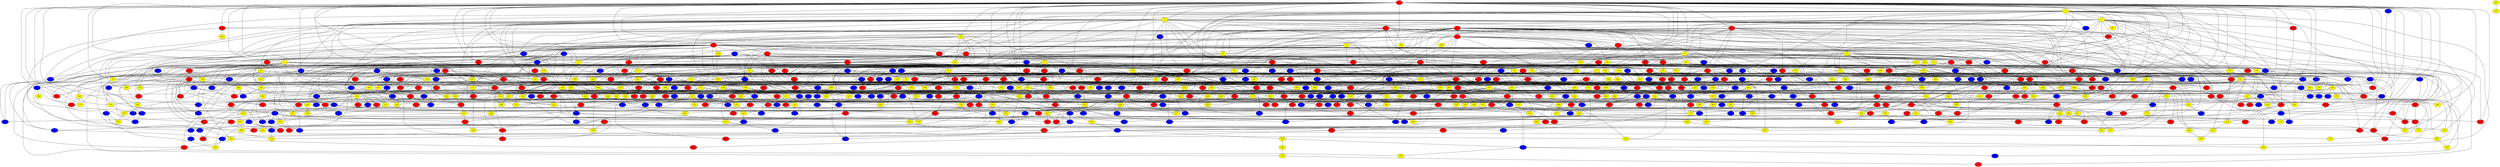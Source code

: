 graph {
0 [style = filled fillcolor = red];
1 [style = filled fillcolor = yellow];
2 [style = filled fillcolor = yellow];
3 [style = filled fillcolor = red];
4 [style = filled fillcolor = yellow];
5 [style = filled fillcolor = yellow];
6 [style = filled fillcolor = red];
7 [style = filled fillcolor = red];
8 [style = filled fillcolor = red];
9 [style = filled fillcolor = red];
10 [style = filled fillcolor = yellow];
11 [style = filled fillcolor = yellow];
12 [style = filled fillcolor = yellow];
13 [style = filled fillcolor = yellow];
14 [style = filled fillcolor = red];
15 [style = filled fillcolor = red];
16 [style = filled fillcolor = red];
17 [style = filled fillcolor = yellow];
18 [style = filled fillcolor = yellow];
19 [style = filled fillcolor = red];
20 [style = filled fillcolor = yellow];
21 [style = filled fillcolor = blue];
22 [style = filled fillcolor = blue];
23 [style = filled fillcolor = yellow];
24 [style = filled fillcolor = red];
25 [style = filled fillcolor = red];
26 [style = filled fillcolor = yellow];
27 [style = filled fillcolor = yellow];
28 [style = filled fillcolor = blue];
29 [style = filled fillcolor = yellow];
30 [style = filled fillcolor = yellow];
31 [style = filled fillcolor = blue];
32 [style = filled fillcolor = red];
33 [style = filled fillcolor = red];
34 [style = filled fillcolor = yellow];
35 [style = filled fillcolor = yellow];
36 [style = filled fillcolor = red];
37 [style = filled fillcolor = red];
38 [style = filled fillcolor = red];
39 [style = filled fillcolor = yellow];
40 [style = filled fillcolor = red];
41 [style = filled fillcolor = yellow];
42 [style = filled fillcolor = red];
43 [style = filled fillcolor = red];
44 [style = filled fillcolor = yellow];
45 [style = filled fillcolor = blue];
46 [style = filled fillcolor = yellow];
47 [style = filled fillcolor = blue];
48 [style = filled fillcolor = blue];
49 [style = filled fillcolor = blue];
50 [style = filled fillcolor = blue];
51 [style = filled fillcolor = yellow];
52 [style = filled fillcolor = blue];
53 [style = filled fillcolor = red];
54 [style = filled fillcolor = yellow];
55 [style = filled fillcolor = yellow];
56 [style = filled fillcolor = red];
57 [style = filled fillcolor = blue];
58 [style = filled fillcolor = red];
59 [style = filled fillcolor = blue];
60 [style = filled fillcolor = red];
61 [style = filled fillcolor = yellow];
62 [style = filled fillcolor = blue];
63 [style = filled fillcolor = yellow];
64 [style = filled fillcolor = red];
65 [style = filled fillcolor = red];
66 [style = filled fillcolor = red];
67 [style = filled fillcolor = red];
68 [style = filled fillcolor = yellow];
69 [style = filled fillcolor = red];
70 [style = filled fillcolor = yellow];
71 [style = filled fillcolor = yellow];
72 [style = filled fillcolor = red];
73 [style = filled fillcolor = yellow];
74 [style = filled fillcolor = yellow];
75 [style = filled fillcolor = red];
76 [style = filled fillcolor = red];
77 [style = filled fillcolor = blue];
78 [style = filled fillcolor = red];
79 [style = filled fillcolor = yellow];
80 [style = filled fillcolor = yellow];
81 [style = filled fillcolor = red];
82 [style = filled fillcolor = red];
83 [style = filled fillcolor = yellow];
84 [style = filled fillcolor = red];
85 [style = filled fillcolor = blue];
86 [style = filled fillcolor = yellow];
87 [style = filled fillcolor = red];
88 [style = filled fillcolor = red];
89 [style = filled fillcolor = blue];
90 [style = filled fillcolor = yellow];
91 [style = filled fillcolor = blue];
92 [style = filled fillcolor = red];
93 [style = filled fillcolor = blue];
94 [style = filled fillcolor = blue];
95 [style = filled fillcolor = yellow];
96 [style = filled fillcolor = yellow];
97 [style = filled fillcolor = yellow];
98 [style = filled fillcolor = yellow];
99 [style = filled fillcolor = yellow];
100 [style = filled fillcolor = red];
101 [style = filled fillcolor = blue];
102 [style = filled fillcolor = red];
103 [style = filled fillcolor = yellow];
104 [style = filled fillcolor = red];
105 [style = filled fillcolor = yellow];
106 [style = filled fillcolor = yellow];
107 [style = filled fillcolor = red];
108 [style = filled fillcolor = red];
109 [style = filled fillcolor = red];
110 [style = filled fillcolor = yellow];
111 [style = filled fillcolor = yellow];
112 [style = filled fillcolor = blue];
113 [style = filled fillcolor = red];
114 [style = filled fillcolor = red];
115 [style = filled fillcolor = yellow];
116 [style = filled fillcolor = red];
117 [style = filled fillcolor = yellow];
118 [style = filled fillcolor = red];
119 [style = filled fillcolor = yellow];
120 [style = filled fillcolor = yellow];
121 [style = filled fillcolor = red];
122 [style = filled fillcolor = yellow];
123 [style = filled fillcolor = red];
124 [style = filled fillcolor = red];
125 [style = filled fillcolor = yellow];
126 [style = filled fillcolor = red];
127 [style = filled fillcolor = red];
128 [style = filled fillcolor = blue];
129 [style = filled fillcolor = yellow];
130 [style = filled fillcolor = red];
131 [style = filled fillcolor = blue];
132 [style = filled fillcolor = red];
133 [style = filled fillcolor = yellow];
134 [style = filled fillcolor = blue];
135 [style = filled fillcolor = yellow];
136 [style = filled fillcolor = yellow];
137 [style = filled fillcolor = yellow];
138 [style = filled fillcolor = red];
139 [style = filled fillcolor = blue];
140 [style = filled fillcolor = blue];
141 [style = filled fillcolor = yellow];
142 [style = filled fillcolor = blue];
143 [style = filled fillcolor = yellow];
144 [style = filled fillcolor = blue];
145 [style = filled fillcolor = blue];
146 [style = filled fillcolor = blue];
147 [style = filled fillcolor = red];
148 [style = filled fillcolor = red];
149 [style = filled fillcolor = red];
150 [style = filled fillcolor = red];
151 [style = filled fillcolor = blue];
152 [style = filled fillcolor = yellow];
153 [style = filled fillcolor = blue];
154 [style = filled fillcolor = red];
155 [style = filled fillcolor = yellow];
156 [style = filled fillcolor = yellow];
157 [style = filled fillcolor = red];
158 [style = filled fillcolor = yellow];
159 [style = filled fillcolor = red];
160 [style = filled fillcolor = yellow];
161 [style = filled fillcolor = yellow];
162 [style = filled fillcolor = blue];
163 [style = filled fillcolor = blue];
164 [style = filled fillcolor = blue];
165 [style = filled fillcolor = yellow];
166 [style = filled fillcolor = blue];
167 [style = filled fillcolor = blue];
168 [style = filled fillcolor = red];
169 [style = filled fillcolor = yellow];
170 [style = filled fillcolor = yellow];
171 [style = filled fillcolor = yellow];
172 [style = filled fillcolor = red];
173 [style = filled fillcolor = red];
174 [style = filled fillcolor = yellow];
175 [style = filled fillcolor = yellow];
176 [style = filled fillcolor = red];
177 [style = filled fillcolor = yellow];
178 [style = filled fillcolor = red];
179 [style = filled fillcolor = yellow];
180 [style = filled fillcolor = blue];
181 [style = filled fillcolor = yellow];
182 [style = filled fillcolor = blue];
183 [style = filled fillcolor = blue];
184 [style = filled fillcolor = blue];
185 [style = filled fillcolor = blue];
186 [style = filled fillcolor = red];
187 [style = filled fillcolor = yellow];
188 [style = filled fillcolor = yellow];
189 [style = filled fillcolor = red];
190 [style = filled fillcolor = yellow];
191 [style = filled fillcolor = blue];
192 [style = filled fillcolor = red];
193 [style = filled fillcolor = red];
194 [style = filled fillcolor = yellow];
195 [style = filled fillcolor = red];
196 [style = filled fillcolor = blue];
197 [style = filled fillcolor = yellow];
198 [style = filled fillcolor = blue];
199 [style = filled fillcolor = red];
200 [style = filled fillcolor = blue];
201 [style = filled fillcolor = red];
202 [style = filled fillcolor = blue];
203 [style = filled fillcolor = red];
204 [style = filled fillcolor = blue];
205 [style = filled fillcolor = red];
206 [style = filled fillcolor = blue];
207 [style = filled fillcolor = yellow];
208 [style = filled fillcolor = red];
209 [style = filled fillcolor = blue];
210 [style = filled fillcolor = blue];
211 [style = filled fillcolor = yellow];
212 [style = filled fillcolor = yellow];
213 [style = filled fillcolor = blue];
214 [style = filled fillcolor = yellow];
215 [style = filled fillcolor = blue];
216 [style = filled fillcolor = yellow];
217 [style = filled fillcolor = yellow];
218 [style = filled fillcolor = yellow];
219 [style = filled fillcolor = blue];
220 [style = filled fillcolor = yellow];
221 [style = filled fillcolor = blue];
222 [style = filled fillcolor = red];
223 [style = filled fillcolor = red];
224 [style = filled fillcolor = red];
225 [style = filled fillcolor = red];
226 [style = filled fillcolor = yellow];
227 [style = filled fillcolor = yellow];
228 [style = filled fillcolor = yellow];
229 [style = filled fillcolor = blue];
230 [style = filled fillcolor = red];
231 [style = filled fillcolor = yellow];
232 [style = filled fillcolor = yellow];
233 [style = filled fillcolor = blue];
234 [style = filled fillcolor = yellow];
235 [style = filled fillcolor = blue];
236 [style = filled fillcolor = yellow];
237 [style = filled fillcolor = blue];
238 [style = filled fillcolor = red];
239 [style = filled fillcolor = blue];
240 [style = filled fillcolor = blue];
241 [style = filled fillcolor = yellow];
242 [style = filled fillcolor = yellow];
243 [style = filled fillcolor = red];
244 [style = filled fillcolor = yellow];
245 [style = filled fillcolor = yellow];
246 [style = filled fillcolor = yellow];
247 [style = filled fillcolor = red];
248 [style = filled fillcolor = yellow];
249 [style = filled fillcolor = yellow];
250 [style = filled fillcolor = blue];
251 [style = filled fillcolor = red];
252 [style = filled fillcolor = yellow];
253 [style = filled fillcolor = blue];
254 [style = filled fillcolor = blue];
255 [style = filled fillcolor = blue];
256 [style = filled fillcolor = blue];
257 [style = filled fillcolor = yellow];
258 [style = filled fillcolor = yellow];
259 [style = filled fillcolor = red];
260 [style = filled fillcolor = blue];
261 [style = filled fillcolor = red];
262 [style = filled fillcolor = red];
263 [style = filled fillcolor = blue];
264 [style = filled fillcolor = yellow];
265 [style = filled fillcolor = yellow];
266 [style = filled fillcolor = blue];
267 [style = filled fillcolor = yellow];
268 [style = filled fillcolor = red];
269 [style = filled fillcolor = yellow];
270 [style = filled fillcolor = yellow];
271 [style = filled fillcolor = yellow];
272 [style = filled fillcolor = yellow];
273 [style = filled fillcolor = blue];
274 [style = filled fillcolor = red];
275 [style = filled fillcolor = red];
276 [style = filled fillcolor = red];
277 [style = filled fillcolor = yellow];
278 [style = filled fillcolor = blue];
279 [style = filled fillcolor = yellow];
280 [style = filled fillcolor = red];
281 [style = filled fillcolor = red];
282 [style = filled fillcolor = yellow];
283 [style = filled fillcolor = blue];
284 [style = filled fillcolor = red];
285 [style = filled fillcolor = red];
286 [style = filled fillcolor = yellow];
287 [style = filled fillcolor = blue];
288 [style = filled fillcolor = red];
289 [style = filled fillcolor = blue];
290 [style = filled fillcolor = yellow];
291 [style = filled fillcolor = yellow];
292 [style = filled fillcolor = blue];
293 [style = filled fillcolor = red];
294 [style = filled fillcolor = blue];
295 [style = filled fillcolor = yellow];
296 [style = filled fillcolor = yellow];
297 [style = filled fillcolor = blue];
298 [style = filled fillcolor = yellow];
299 [style = filled fillcolor = yellow];
300 [style = filled fillcolor = yellow];
301 [style = filled fillcolor = red];
302 [style = filled fillcolor = yellow];
303 [style = filled fillcolor = blue];
304 [style = filled fillcolor = red];
305 [style = filled fillcolor = blue];
306 [style = filled fillcolor = blue];
307 [style = filled fillcolor = blue];
308 [style = filled fillcolor = blue];
309 [style = filled fillcolor = red];
310 [style = filled fillcolor = yellow];
311 [style = filled fillcolor = red];
312 [style = filled fillcolor = blue];
313 [style = filled fillcolor = red];
314 [style = filled fillcolor = blue];
315 [style = filled fillcolor = yellow];
316 [style = filled fillcolor = red];
317 [style = filled fillcolor = red];
318 [style = filled fillcolor = blue];
319 [style = filled fillcolor = yellow];
320 [style = filled fillcolor = red];
321 [style = filled fillcolor = red];
322 [style = filled fillcolor = blue];
323 [style = filled fillcolor = red];
324 [style = filled fillcolor = blue];
325 [style = filled fillcolor = blue];
326 [style = filled fillcolor = red];
327 [style = filled fillcolor = yellow];
328 [style = filled fillcolor = blue];
329 [style = filled fillcolor = yellow];
330 [style = filled fillcolor = yellow];
331 [style = filled fillcolor = blue];
332 [style = filled fillcolor = yellow];
333 [style = filled fillcolor = red];
334 [style = filled fillcolor = yellow];
335 [style = filled fillcolor = yellow];
336 [style = filled fillcolor = blue];
337 [style = filled fillcolor = red];
338 [style = filled fillcolor = blue];
339 [style = filled fillcolor = blue];
340 [style = filled fillcolor = yellow];
341 [style = filled fillcolor = blue];
342 [style = filled fillcolor = blue];
343 [style = filled fillcolor = red];
344 [style = filled fillcolor = blue];
345 [style = filled fillcolor = blue];
346 [style = filled fillcolor = yellow];
347 [style = filled fillcolor = red];
348 [style = filled fillcolor = blue];
349 [style = filled fillcolor = yellow];
350 [style = filled fillcolor = yellow];
351 [style = filled fillcolor = red];
352 [style = filled fillcolor = blue];
353 [style = filled fillcolor = red];
354 [style = filled fillcolor = yellow];
355 [style = filled fillcolor = red];
356 [style = filled fillcolor = red];
357 [style = filled fillcolor = yellow];
358 [style = filled fillcolor = blue];
359 [style = filled fillcolor = yellow];
360 [style = filled fillcolor = red];
361 [style = filled fillcolor = blue];
362 [style = filled fillcolor = yellow];
363 [style = filled fillcolor = yellow];
364 [style = filled fillcolor = blue];
365 [style = filled fillcolor = red];
366 [style = filled fillcolor = yellow];
367 [style = filled fillcolor = blue];
368 [style = filled fillcolor = red];
369 [style = filled fillcolor = yellow];
370 [style = filled fillcolor = yellow];
371 [style = filled fillcolor = red];
372 [style = filled fillcolor = yellow];
373 [style = filled fillcolor = blue];
374 [style = filled fillcolor = blue];
375 [style = filled fillcolor = yellow];
376 [style = filled fillcolor = yellow];
377 [style = filled fillcolor = red];
378 [style = filled fillcolor = yellow];
379 [style = filled fillcolor = blue];
380 [style = filled fillcolor = blue];
381 [style = filled fillcolor = red];
382 [style = filled fillcolor = yellow];
383 [style = filled fillcolor = blue];
384 [style = filled fillcolor = red];
385 [style = filled fillcolor = yellow];
386 [style = filled fillcolor = red];
387 [style = filled fillcolor = red];
388 [style = filled fillcolor = yellow];
389 [style = filled fillcolor = yellow];
390 [style = filled fillcolor = red];
391 [style = filled fillcolor = red];
392 [style = filled fillcolor = red];
393 [style = filled fillcolor = red];
394 [style = filled fillcolor = yellow];
395 [style = filled fillcolor = yellow];
396 [style = filled fillcolor = blue];
397 [style = filled fillcolor = blue];
398 [style = filled fillcolor = yellow];
399 [style = filled fillcolor = yellow];
400 [style = filled fillcolor = yellow];
401 [style = filled fillcolor = blue];
402 [style = filled fillcolor = red];
403 [style = filled fillcolor = red];
404 [style = filled fillcolor = blue];
405 [style = filled fillcolor = yellow];
406 [style = filled fillcolor = red];
407 [style = filled fillcolor = red];
408 [style = filled fillcolor = red];
409 [style = filled fillcolor = blue];
410 [style = filled fillcolor = yellow];
411 [style = filled fillcolor = red];
412 [style = filled fillcolor = red];
413 [style = filled fillcolor = blue];
414 [style = filled fillcolor = red];
415 [style = filled fillcolor = red];
416 [style = filled fillcolor = blue];
417 [style = filled fillcolor = red];
418 [style = filled fillcolor = yellow];
419 [style = filled fillcolor = blue];
420 [style = filled fillcolor = blue];
421 [style = filled fillcolor = red];
422 [style = filled fillcolor = yellow];
423 [style = filled fillcolor = blue];
424 [style = filled fillcolor = red];
425 [style = filled fillcolor = yellow];
426 [style = filled fillcolor = blue];
427 [style = filled fillcolor = red];
428 [style = filled fillcolor = blue];
429 [style = filled fillcolor = blue];
430 [style = filled fillcolor = blue];
431 [style = filled fillcolor = yellow];
432 [style = filled fillcolor = red];
433 [style = filled fillcolor = red];
434 [style = filled fillcolor = blue];
435 [style = filled fillcolor = red];
436 [style = filled fillcolor = red];
437 [style = filled fillcolor = blue];
438 [style = filled fillcolor = yellow];
439 [style = filled fillcolor = red];
440 [style = filled fillcolor = blue];
441 [style = filled fillcolor = red];
442 [style = filled fillcolor = yellow];
443 [style = filled fillcolor = blue];
444 [style = filled fillcolor = blue];
445 [style = filled fillcolor = blue];
446 [style = filled fillcolor = red];
447 [style = filled fillcolor = blue];
448 [style = filled fillcolor = red];
449 [style = filled fillcolor = yellow];
450 [style = filled fillcolor = blue];
451 [style = filled fillcolor = red];
452 [style = filled fillcolor = yellow];
453 [style = filled fillcolor = red];
454 [style = filled fillcolor = red];
455 [style = filled fillcolor = yellow];
456 [style = filled fillcolor = yellow];
457 [style = filled fillcolor = yellow];
458 [style = filled fillcolor = blue];
459 [style = filled fillcolor = red];
460 [style = filled fillcolor = yellow];
461 [style = filled fillcolor = red];
462 [style = filled fillcolor = blue];
463 [style = filled fillcolor = yellow];
464 [style = filled fillcolor = red];
465 [style = filled fillcolor = red];
466 [style = filled fillcolor = blue];
467 [style = filled fillcolor = red];
468 [style = filled fillcolor = yellow];
469 [style = filled fillcolor = yellow];
470 [style = filled fillcolor = red];
471 [style = filled fillcolor = yellow];
472 [style = filled fillcolor = red];
473 [style = filled fillcolor = red];
474 [style = filled fillcolor = yellow];
475 [style = filled fillcolor = red];
476 [style = filled fillcolor = blue];
477 [style = filled fillcolor = blue];
478 [style = filled fillcolor = yellow];
479 [style = filled fillcolor = blue];
480 [style = filled fillcolor = yellow];
481 [style = filled fillcolor = red];
482 [style = filled fillcolor = yellow];
483 [style = filled fillcolor = yellow];
484 [style = filled fillcolor = yellow];
485 [style = filled fillcolor = red];
486 [style = filled fillcolor = yellow];
487 [style = filled fillcolor = yellow];
488 [style = filled fillcolor = red];
489 [style = filled fillcolor = blue];
490 [style = filled fillcolor = yellow];
491 [style = filled fillcolor = yellow];
492 [style = filled fillcolor = blue];
493 [style = filled fillcolor = yellow];
494 [style = filled fillcolor = red];
495 [style = filled fillcolor = yellow];
496 [style = filled fillcolor = red];
497 [style = filled fillcolor = blue];
498 [style = filled fillcolor = blue];
499 [style = filled fillcolor = yellow];
500 [style = filled fillcolor = yellow];
501 [style = filled fillcolor = yellow];
502 [style = filled fillcolor = red];
503 [style = filled fillcolor = blue];
504 [style = filled fillcolor = yellow];
505 [style = filled fillcolor = blue];
506 [style = filled fillcolor = blue];
507 [style = filled fillcolor = blue];
508 [style = filled fillcolor = blue];
509 [style = filled fillcolor = blue];
510 [style = filled fillcolor = blue];
511 [style = filled fillcolor = red];
512 [style = filled fillcolor = red];
513 [style = filled fillcolor = blue];
514 [style = filled fillcolor = red];
515 [style = filled fillcolor = red];
516 [style = filled fillcolor = red];
517 [style = filled fillcolor = red];
518 [style = filled fillcolor = blue];
519 [style = filled fillcolor = red];
520 [style = filled fillcolor = red];
521 [style = filled fillcolor = blue];
522 [style = filled fillcolor = yellow];
523 [style = filled fillcolor = yellow];
524 [style = filled fillcolor = red];
525 [style = filled fillcolor = red];
526 [style = filled fillcolor = blue];
527 [style = filled fillcolor = yellow];
528 [style = filled fillcolor = red];
529 [style = filled fillcolor = yellow];
530 [style = filled fillcolor = red];
531 [style = filled fillcolor = yellow];
532 [style = filled fillcolor = yellow];
533 [style = filled fillcolor = yellow];
534 [style = filled fillcolor = blue];
535 [style = filled fillcolor = yellow];
536 [style = filled fillcolor = blue];
537 [style = filled fillcolor = yellow];
538 [style = filled fillcolor = blue];
539 [style = filled fillcolor = red];
540 [style = filled fillcolor = yellow];
541 [style = filled fillcolor = blue];
542 [style = filled fillcolor = yellow];
543 [style = filled fillcolor = yellow];
544 [style = filled fillcolor = blue];
545 [style = filled fillcolor = yellow];
546 [style = filled fillcolor = blue];
547 [style = filled fillcolor = blue];
548 [style = filled fillcolor = blue];
549 [style = filled fillcolor = yellow];
550 [style = filled fillcolor = blue];
551 [style = filled fillcolor = red];
552 [style = filled fillcolor = red];
553 [style = filled fillcolor = red];
554 [style = filled fillcolor = red];
555 [style = filled fillcolor = red];
556 [style = filled fillcolor = yellow];
557 [style = filled fillcolor = yellow];
558 [style = filled fillcolor = blue];
559 [style = filled fillcolor = blue];
560 [style = filled fillcolor = red];
561 [style = filled fillcolor = red];
562 [style = filled fillcolor = yellow];
563 [style = filled fillcolor = blue];
564 [style = filled fillcolor = yellow];
565 [style = filled fillcolor = yellow];
566 [style = filled fillcolor = blue];
567 [style = filled fillcolor = yellow];
568 [style = filled fillcolor = red];
569 [style = filled fillcolor = red];
570 [style = filled fillcolor = yellow];
571 [style = filled fillcolor = yellow];
572 [style = filled fillcolor = red];
573 [style = filled fillcolor = red];
574 [style = filled fillcolor = yellow];
575 [style = filled fillcolor = yellow];
576 [style = filled fillcolor = blue];
577 [style = filled fillcolor = red];
578 [style = filled fillcolor = red];
579 [style = filled fillcolor = yellow];
580 [style = filled fillcolor = yellow];
581 [style = filled fillcolor = blue];
582 [style = filled fillcolor = yellow];
583 [style = filled fillcolor = blue];
584 [style = filled fillcolor = blue];
585 [style = filled fillcolor = blue];
586 [style = filled fillcolor = blue];
587 [style = filled fillcolor = blue];
588 [style = filled fillcolor = blue];
589 [style = filled fillcolor = yellow];
590 [style = filled fillcolor = red];
591 [style = filled fillcolor = yellow];
592 [style = filled fillcolor = red];
593 [style = filled fillcolor = blue];
594 [style = filled fillcolor = red];
595 [style = filled fillcolor = red];
596 [style = filled fillcolor = red];
597 [style = filled fillcolor = red];
598 [style = filled fillcolor = red];
599 [style = filled fillcolor = blue];
600 [style = filled fillcolor = red];
601 [style = filled fillcolor = blue];
602 [style = filled fillcolor = blue];
603 [style = filled fillcolor = red];
604 [style = filled fillcolor = yellow];
605 [style = filled fillcolor = red];
606 [style = filled fillcolor = blue];
607 [style = filled fillcolor = yellow];
608 [style = filled fillcolor = yellow];
609 [style = filled fillcolor = blue];
610 [style = filled fillcolor = red];
611 [style = filled fillcolor = yellow];
612 [style = filled fillcolor = red];
613 [style = filled fillcolor = blue];
614 [style = filled fillcolor = blue];
615 [style = filled fillcolor = blue];
616 [style = filled fillcolor = blue];
617 [style = filled fillcolor = blue];
618 [style = filled fillcolor = blue];
619 [style = filled fillcolor = yellow];
620 [style = filled fillcolor = yellow];
621 [style = filled fillcolor = red];
622 [style = filled fillcolor = blue];
623 [style = filled fillcolor = yellow];
624 [style = filled fillcolor = yellow];
625 [style = filled fillcolor = blue];
626 [style = filled fillcolor = blue];
627 [style = filled fillcolor = blue];
628 [style = filled fillcolor = yellow];
629 [style = filled fillcolor = red];
630 [style = filled fillcolor = yellow];
631 [style = filled fillcolor = red];
632 [style = filled fillcolor = yellow];
633 [style = filled fillcolor = blue];
634 [style = filled fillcolor = blue];
635 [style = filled fillcolor = red];
636 [style = filled fillcolor = blue];
637 [style = filled fillcolor = yellow];
638 [style = filled fillcolor = blue];
639 [style = filled fillcolor = red];
640 [style = filled fillcolor = blue];
641 [style = filled fillcolor = yellow];
642 [style = filled fillcolor = red];
643 [style = filled fillcolor = red];
644 [style = filled fillcolor = yellow];
645 [style = filled fillcolor = red];
646 [style = filled fillcolor = blue];
647 [style = filled fillcolor = red];
648 [style = filled fillcolor = red];
649 [style = filled fillcolor = blue];
650 [style = filled fillcolor = yellow];
651 [style = filled fillcolor = red];
652 [style = filled fillcolor = yellow];
653 [style = filled fillcolor = yellow];
654 [style = filled fillcolor = yellow];
655 [style = filled fillcolor = blue];
656 [style = filled fillcolor = red];
657 [style = filled fillcolor = red];
658 [style = filled fillcolor = red];
659 [style = filled fillcolor = yellow];
660 [style = filled fillcolor = yellow];
661 [style = filled fillcolor = yellow];
662 [style = filled fillcolor = blue];
663 [style = filled fillcolor = yellow];
664 [style = filled fillcolor = red];
665 [style = filled fillcolor = yellow];
666 [style = filled fillcolor = blue];
667 [style = filled fillcolor = yellow];
668 [style = filled fillcolor = yellow];
669 [style = filled fillcolor = red];
670 [style = filled fillcolor = yellow];
671 [style = filled fillcolor = yellow];
672 [style = filled fillcolor = yellow];
673 [style = filled fillcolor = blue];
674 [style = filled fillcolor = red];
675 [style = filled fillcolor = red];
676 [style = filled fillcolor = blue];
677 [style = filled fillcolor = red];
678 [style = filled fillcolor = yellow];
679 [style = filled fillcolor = blue];
680 [style = filled fillcolor = blue];
681 [style = filled fillcolor = yellow];
682 [style = filled fillcolor = blue];
683 [style = filled fillcolor = red];
684 [style = filled fillcolor = blue];
685 [style = filled fillcolor = red];
686 [style = filled fillcolor = blue];
687 [style = filled fillcolor = red];
688 [style = filled fillcolor = red];
689 [style = filled fillcolor = blue];
690 [style = filled fillcolor = blue];
691 [style = filled fillcolor = blue];
692 [style = filled fillcolor = yellow];
693 [style = filled fillcolor = yellow];
694 [style = filled fillcolor = yellow];
695 [style = filled fillcolor = red];
696 [style = filled fillcolor = red];
697 [style = filled fillcolor = yellow];
698 [style = filled fillcolor = yellow];
699 [style = filled fillcolor = blue];
700 [style = filled fillcolor = yellow];
701 [style = filled fillcolor = red];
702 [style = filled fillcolor = red];
703 [style = filled fillcolor = yellow];
704 [style = filled fillcolor = yellow];
705 [style = filled fillcolor = blue];
706 [style = filled fillcolor = red];
707 [style = filled fillcolor = yellow];
708 [style = filled fillcolor = yellow];
709 [style = filled fillcolor = red];
710 [style = filled fillcolor = red];
711 [style = filled fillcolor = blue];
0 -- 8;
0 -- 10;
0 -- 13;
0 -- 14;
0 -- 19;
0 -- 27;
0 -- 34;
0 -- 49;
0 -- 56;
0 -- 57;
0 -- 59;
0 -- 63;
0 -- 65;
0 -- 69;
0 -- 87;
0 -- 90;
0 -- 102;
0 -- 104;
0 -- 106;
0 -- 114;
0 -- 119;
0 -- 122;
0 -- 131;
0 -- 135;
0 -- 137;
0 -- 139;
0 -- 148;
0 -- 158;
0 -- 195;
0 -- 197;
0 -- 204;
0 -- 206;
0 -- 209;
0 -- 5;
0 -- 4;
0 -- 3;
0 -- 1;
0 -- 210;
0 -- 227;
0 -- 228;
0 -- 262;
0 -- 279;
0 -- 291;
0 -- 309;
0 -- 334;
0 -- 343;
0 -- 370;
0 -- 434;
0 -- 439;
0 -- 480;
0 -- 482;
0 -- 548;
0 -- 610;
0 -- 612;
0 -- 622;
0 -- 690;
0 -- 705;
1 -- 2;
1 -- 4;
1 -- 6;
1 -- 19;
1 -- 33;
1 -- 81;
1 -- 83;
1 -- 94;
1 -- 95;
1 -- 112;
1 -- 116;
1 -- 146;
1 -- 197;
1 -- 198;
1 -- 203;
1 -- 224;
1 -- 234;
1 -- 255;
1 -- 277;
1 -- 419;
1 -- 445;
1 -- 483;
1 -- 522;
1 -- 546;
1 -- 592;
1 -- 701;
1 -- 702;
2 -- 8;
2 -- 13;
2 -- 17;
2 -- 23;
2 -- 26;
2 -- 32;
2 -- 37;
2 -- 104;
2 -- 107;
2 -- 148;
2 -- 152;
2 -- 203;
2 -- 257;
2 -- 316;
2 -- 337;
2 -- 406;
2 -- 538;
2 -- 546;
2 -- 559;
2 -- 607;
2 -- 612;
2 -- 643;
2 -- 644;
2 -- 662;
3 -- 17;
3 -- 41;
3 -- 55;
3 -- 93;
3 -- 149;
3 -- 153;
3 -- 181;
3 -- 192;
3 -- 225;
3 -- 463;
3 -- 500;
3 -- 593;
3 -- 595;
3 -- 609;
3 -- 611;
4 -- 6;
4 -- 7;
4 -- 24;
4 -- 39;
4 -- 42;
4 -- 43;
4 -- 59;
4 -- 68;
4 -- 69;
4 -- 76;
4 -- 106;
4 -- 119;
4 -- 124;
4 -- 130;
4 -- 133;
4 -- 167;
4 -- 173;
4 -- 186;
4 -- 196;
4 -- 207;
4 -- 208;
4 -- 211;
4 -- 218;
4 -- 220;
4 -- 243;
4 -- 254;
4 -- 282;
4 -- 314;
4 -- 329;
4 -- 341;
4 -- 372;
4 -- 389;
4 -- 397;
4 -- 459;
4 -- 520;
4 -- 629;
5 -- 22;
5 -- 29;
5 -- 30;
5 -- 38;
5 -- 72;
5 -- 101;
5 -- 121;
5 -- 129;
5 -- 175;
5 -- 209;
5 -- 289;
5 -- 293;
5 -- 328;
5 -- 361;
5 -- 394;
5 -- 450;
5 -- 582;
6 -- 9;
6 -- 11;
6 -- 16;
6 -- 27;
6 -- 34;
6 -- 47;
6 -- 49;
6 -- 66;
6 -- 68;
6 -- 76;
6 -- 77;
6 -- 89;
6 -- 97;
6 -- 117;
6 -- 127;
6 -- 138;
6 -- 157;
6 -- 162;
6 -- 176;
6 -- 184;
6 -- 206;
6 -- 233;
6 -- 248;
6 -- 295;
6 -- 358;
6 -- 373;
6 -- 410;
6 -- 444;
6 -- 466;
6 -- 506;
6 -- 545;
6 -- 572;
6 -- 662;
7 -- 9;
7 -- 12;
7 -- 18;
7 -- 20;
7 -- 51;
7 -- 107;
7 -- 173;
7 -- 174;
7 -- 186;
7 -- 212;
7 -- 229;
7 -- 309;
7 -- 567;
7 -- 676;
8 -- 10;
8 -- 11;
8 -- 37;
8 -- 84;
8 -- 125;
8 -- 142;
8 -- 211;
8 -- 221;
8 -- 246;
8 -- 247;
8 -- 284;
8 -- 401;
8 -- 441;
8 -- 627;
8 -- 632;
9 -- 14;
9 -- 18;
9 -- 43;
9 -- 86;
9 -- 127;
9 -- 136;
9 -- 149;
9 -- 185;
9 -- 187;
9 -- 200;
9 -- 264;
9 -- 400;
9 -- 425;
9 -- 443;
9 -- 449;
9 -- 480;
10 -- 14;
10 -- 27;
10 -- 31;
10 -- 39;
10 -- 87;
10 -- 222;
10 -- 227;
10 -- 442;
10 -- 530;
10 -- 673;
11 -- 18;
11 -- 53;
11 -- 81;
11 -- 85;
11 -- 97;
11 -- 112;
11 -- 136;
11 -- 151;
11 -- 179;
11 -- 249;
11 -- 453;
11 -- 481;
11 -- 486;
11 -- 512;
11 -- 618;
11 -- 669;
12 -- 15;
12 -- 20;
12 -- 109;
12 -- 111;
12 -- 122;
12 -- 132;
12 -- 206;
12 -- 330;
12 -- 346;
12 -- 429;
13 -- 33;
13 -- 46;
13 -- 57;
13 -- 58;
13 -- 75;
13 -- 112;
13 -- 122;
13 -- 145;
13 -- 149;
13 -- 168;
13 -- 180;
13 -- 325;
13 -- 364;
13 -- 508;
13 -- 520;
13 -- 525;
13 -- 664;
13 -- 682;
14 -- 15;
14 -- 25;
14 -- 28;
14 -- 33;
14 -- 40;
14 -- 56;
14 -- 75;
14 -- 76;
14 -- 98;
14 -- 116;
14 -- 123;
14 -- 178;
14 -- 199;
14 -- 219;
14 -- 245;
14 -- 250;
14 -- 254;
14 -- 274;
14 -- 278;
14 -- 294;
14 -- 302;
14 -- 340;
14 -- 349;
14 -- 373;
14 -- 380;
14 -- 385;
14 -- 430;
14 -- 503;
14 -- 521;
14 -- 525;
14 -- 618;
14 -- 641;
15 -- 16;
15 -- 19;
15 -- 38;
15 -- 39;
15 -- 66;
15 -- 74;
15 -- 87;
15 -- 129;
15 -- 323;
15 -- 331;
15 -- 383;
15 -- 476;
15 -- 611;
16 -- 30;
16 -- 35;
16 -- 63;
16 -- 73;
16 -- 84;
16 -- 108;
16 -- 113;
16 -- 132;
16 -- 134;
16 -- 159;
16 -- 163;
16 -- 179;
16 -- 188;
16 -- 208;
16 -- 241;
16 -- 297;
16 -- 303;
16 -- 305;
16 -- 322;
16 -- 383;
16 -- 395;
16 -- 401;
16 -- 420;
16 -- 441;
16 -- 494;
16 -- 528;
16 -- 571;
16 -- 605;
16 -- 655;
17 -- 25;
17 -- 35;
17 -- 36;
17 -- 52;
17 -- 65;
17 -- 67;
17 -- 89;
17 -- 120;
17 -- 234;
17 -- 408;
17 -- 437;
17 -- 501;
17 -- 573;
18 -- 23;
18 -- 51;
18 -- 95;
18 -- 121;
18 -- 130;
18 -- 181;
18 -- 189;
18 -- 192;
18 -- 320;
18 -- 486;
19 -- 38;
19 -- 40;
19 -- 45;
19 -- 48;
19 -- 62;
19 -- 67;
19 -- 71;
19 -- 111;
19 -- 147;
19 -- 159;
19 -- 175;
19 -- 199;
19 -- 312;
19 -- 348;
19 -- 414;
19 -- 438;
19 -- 447;
19 -- 467;
19 -- 479;
19 -- 635;
20 -- 28;
20 -- 44;
20 -- 57;
20 -- 124;
20 -- 231;
21 -- 28;
21 -- 32;
21 -- 266;
21 -- 268;
21 -- 272;
21 -- 294;
22 -- 34;
22 -- 49;
22 -- 101;
22 -- 154;
22 -- 156;
22 -- 163;
22 -- 231;
22 -- 252;
22 -- 286;
22 -- 288;
22 -- 467;
22 -- 523;
23 -- 65;
23 -- 151;
23 -- 169;
23 -- 189;
23 -- 214;
23 -- 237;
23 -- 307;
23 -- 332;
23 -- 399;
23 -- 452;
23 -- 534;
23 -- 549;
24 -- 86;
24 -- 415;
25 -- 73;
25 -- 105;
26 -- 40;
26 -- 98;
26 -- 148;
26 -- 304;
26 -- 482;
26 -- 603;
26 -- 701;
26 -- 710;
27 -- 63;
27 -- 70;
27 -- 110;
27 -- 142;
27 -- 152;
27 -- 298;
27 -- 361;
27 -- 429;
27 -- 473;
27 -- 522;
27 -- 635;
27 -- 658;
27 -- 689;
28 -- 54;
28 -- 102;
28 -- 106;
28 -- 162;
28 -- 305;
28 -- 542;
28 -- 556;
28 -- 563;
28 -- 578;
29 -- 64;
29 -- 108;
29 -- 201;
29 -- 691;
30 -- 85;
30 -- 362;
30 -- 440;
30 -- 490;
30 -- 634;
30 -- 659;
31 -- 55;
31 -- 56;
31 -- 156;
31 -- 210;
31 -- 213;
31 -- 261;
31 -- 307;
31 -- 344;
31 -- 346;
31 -- 426;
31 -- 476;
32 -- 41;
32 -- 113;
32 -- 227;
32 -- 280;
32 -- 323;
32 -- 362;
32 -- 560;
32 -- 562;
33 -- 36;
33 -- 109;
33 -- 213;
33 -- 218;
33 -- 233;
33 -- 279;
33 -- 420;
34 -- 110;
34 -- 210;
34 -- 433;
34 -- 572;
35 -- 48;
35 -- 128;
35 -- 143;
35 -- 163;
35 -- 297;
35 -- 341;
35 -- 472;
35 -- 479;
35 -- 617;
35 -- 621;
36 -- 77;
36 -- 168;
36 -- 545;
36 -- 695;
36 -- 711;
37 -- 299;
37 -- 504;
37 -- 678;
37 -- 706;
38 -- 79;
38 -- 403;
38 -- 408;
39 -- 43;
39 -- 377;
40 -- 304;
41 -- 71;
41 -- 125;
41 -- 171;
41 -- 301;
41 -- 356;
42 -- 60;
42 -- 77;
42 -- 82;
42 -- 188;
42 -- 239;
42 -- 559;
42 -- 563;
42 -- 606;
42 -- 633;
42 -- 684;
43 -- 51;
43 -- 100;
43 -- 118;
43 -- 243;
43 -- 277;
43 -- 325;
43 -- 390;
43 -- 489;
43 -- 641;
44 -- 47;
44 -- 50;
44 -- 191;
44 -- 195;
44 -- 222;
44 -- 341;
44 -- 386;
44 -- 419;
44 -- 662;
45 -- 58;
46 -- 59;
46 -- 60;
46 -- 70;
46 -- 280;
46 -- 672;
47 -- 201;
47 -- 477;
47 -- 498;
48 -- 86;
48 -- 108;
48 -- 169;
48 -- 187;
48 -- 188;
48 -- 192;
48 -- 295;
48 -- 335;
48 -- 704;
49 -- 52;
49 -- 200;
49 -- 237;
49 -- 251;
49 -- 257;
49 -- 353;
49 -- 395;
50 -- 53;
50 -- 82;
50 -- 155;
50 -- 157;
50 -- 187;
50 -- 255;
51 -- 64;
51 -- 73;
51 -- 117;
51 -- 129;
51 -- 144;
51 -- 265;
51 -- 358;
51 -- 527;
52 -- 423;
53 -- 416;
53 -- 422;
53 -- 451;
54 -- 64;
54 -- 79;
54 -- 90;
54 -- 120;
54 -- 183;
54 -- 220;
54 -- 255;
54 -- 280;
54 -- 348;
55 -- 360;
55 -- 435;
55 -- 552;
56 -- 74;
56 -- 94;
56 -- 190;
56 -- 326;
56 -- 391;
56 -- 557;
56 -- 677;
57 -- 126;
57 -- 175;
57 -- 225;
57 -- 272;
57 -- 424;
58 -- 98;
58 -- 344;
58 -- 414;
58 -- 500;
58 -- 547;
58 -- 608;
58 -- 650;
58 -- 660;
59 -- 211;
59 -- 220;
59 -- 254;
59 -- 502;
60 -- 160;
60 -- 193;
61 -- 121;
61 -- 155;
61 -- 321;
61 -- 409;
61 -- 440;
61 -- 508;
61 -- 537;
61 -- 685;
62 -- 83;
62 -- 88;
62 -- 158;
62 -- 333;
62 -- 466;
62 -- 526;
62 -- 680;
63 -- 124;
63 -- 660;
63 -- 688;
64 -- 85;
64 -- 97;
64 -- 140;
64 -- 545;
65 -- 134;
65 -- 174;
65 -- 226;
65 -- 356;
65 -- 568;
66 -- 115;
66 -- 142;
66 -- 216;
66 -- 313;
67 -- 79;
67 -- 261;
67 -- 300;
67 -- 353;
67 -- 584;
67 -- 586;
68 -- 99;
68 -- 531;
69 -- 214;
69 -- 505;
69 -- 529;
70 -- 126;
70 -- 161;
70 -- 224;
70 -- 398;
70 -- 531;
70 -- 679;
71 -- 170;
71 -- 331;
71 -- 485;
71 -- 642;
71 -- 645;
72 -- 115;
72 -- 133;
72 -- 640;
72 -- 652;
72 -- 702;
73 -- 78;
73 -- 110;
73 -- 118;
73 -- 147;
73 -- 170;
73 -- 259;
73 -- 298;
73 -- 355;
73 -- 459;
73 -- 515;
73 -- 630;
73 -- 654;
73 -- 663;
73 -- 674;
74 -- 114;
74 -- 190;
74 -- 648;
74 -- 693;
75 -- 105;
75 -- 426;
76 -- 230;
76 -- 234;
76 -- 326;
76 -- 569;
76 -- 645;
77 -- 126;
77 -- 136;
77 -- 165;
77 -- 205;
77 -- 222;
77 -- 285;
77 -- 339;
77 -- 380;
77 -- 432;
77 -- 502;
77 -- 580;
78 -- 144;
78 -- 247;
78 -- 249;
78 -- 599;
78 -- 629;
79 -- 90;
79 -- 166;
79 -- 217;
79 -- 260;
79 -- 413;
79 -- 605;
79 -- 696;
80 -- 92;
80 -- 133;
80 -- 162;
80 -- 184;
80 -- 230;
80 -- 355;
80 -- 582;
82 -- 88;
82 -- 232;
82 -- 535;
82 -- 537;
83 -- 202;
83 -- 317;
83 -- 456;
85 -- 123;
85 -- 281;
85 -- 303;
85 -- 506;
86 -- 93;
86 -- 182;
86 -- 208;
86 -- 213;
86 -- 283;
86 -- 339;
86 -- 570;
86 -- 595;
86 -- 598;
87 -- 91;
87 -- 146;
87 -- 240;
88 -- 153;
88 -- 464;
88 -- 510;
89 -- 92;
89 -- 253;
90 -- 96;
90 -- 217;
90 -- 237;
90 -- 273;
90 -- 337;
90 -- 402;
90 -- 421;
90 -- 457;
90 -- 646;
90 -- 665;
90 -- 687;
91 -- 158;
91 -- 281;
91 -- 356;
92 -- 137;
92 -- 161;
92 -- 389;
93 -- 119;
93 -- 174;
93 -- 387;
93 -- 468;
93 -- 488;
93 -- 492;
93 -- 590;
93 -- 641;
94 -- 405;
94 -- 690;
95 -- 180;
95 -- 324;
96 -- 128;
96 -- 198;
96 -- 407;
96 -- 591;
97 -- 107;
97 -- 147;
97 -- 302;
97 -- 427;
97 -- 577;
98 -- 140;
98 -- 297;
98 -- 404;
98 -- 648;
99 -- 195;
99 -- 360;
99 -- 378;
99 -- 445;
99 -- 554;
99 -- 606;
99 -- 639;
100 -- 394;
101 -- 256;
101 -- 271;
101 -- 392;
102 -- 115;
102 -- 144;
102 -- 198;
102 -- 391;
102 -- 458;
102 -- 551;
102 -- 566;
102 -- 674;
103 -- 153;
103 -- 226;
103 -- 501;
103 -- 696;
104 -- 358;
105 -- 242;
106 -- 315;
107 -- 131;
107 -- 368;
107 -- 555;
108 -- 154;
108 -- 171;
108 -- 193;
109 -- 212;
109 -- 374;
109 -- 564;
109 -- 633;
110 -- 137;
110 -- 473;
110 -- 579;
111 -- 141;
111 -- 150;
111 -- 156;
111 -- 224;
111 -- 367;
111 -- 517;
112 -- 553;
113 -- 368;
113 -- 401;
113 -- 425;
114 -- 214;
114 -- 230;
114 -- 243;
114 -- 251;
114 -- 609;
114 -- 688;
115 -- 171;
115 -- 459;
115 -- 492;
117 -- 150;
117 -- 170;
117 -- 330;
117 -- 336;
117 -- 386;
117 -- 440;
117 -- 617;
117 -- 650;
117 -- 686;
117 -- 709;
118 -- 176;
119 -- 591;
120 -- 200;
120 -- 307;
120 -- 361;
120 -- 437;
121 -- 318;
121 -- 381;
122 -- 329;
122 -- 343;
122 -- 693;
123 -- 172;
124 -- 132;
124 -- 316;
124 -- 635;
125 -- 146;
125 -- 166;
125 -- 436;
125 -- 584;
125 -- 681;
126 -- 219;
126 -- 271;
126 -- 410;
127 -- 185;
127 -- 656;
128 -- 267;
129 -- 250;
129 -- 274;
129 -- 313;
129 -- 319;
129 -- 560;
129 -- 685;
130 -- 396;
130 -- 706;
131 -- 172;
131 -- 288;
131 -- 318;
131 -- 345;
131 -- 374;
132 -- 506;
133 -- 141;
135 -- 236;
135 -- 371;
135 -- 403;
135 -- 527;
135 -- 682;
136 -- 338;
136 -- 530;
136 -- 703;
138 -- 344;
138 -- 591;
138 -- 615;
138 -- 632;
139 -- 249;
139 -- 415;
139 -- 431;
139 -- 663;
139 -- 676;
140 -- 178;
140 -- 378;
140 -- 470;
140 -- 517;
140 -- 519;
140 -- 575;
140 -- 631;
141 -- 164;
141 -- 207;
141 -- 338;
141 -- 614;
142 -- 161;
142 -- 311;
142 -- 315;
142 -- 363;
142 -- 476;
142 -- 532;
142 -- 597;
143 -- 398;
143 -- 637;
144 -- 179;
144 -- 354;
144 -- 428;
144 -- 466;
144 -- 497;
144 -- 691;
146 -- 679;
148 -- 347;
148 -- 468;
149 -- 384;
149 -- 628;
150 -- 390;
151 -- 279;
151 -- 302;
151 -- 694;
152 -- 265;
152 -- 628;
152 -- 681;
154 -- 241;
154 -- 245;
154 -- 256;
154 -- 306;
154 -- 469;
157 -- 177;
158 -- 165;
158 -- 275;
158 -- 289;
158 -- 326;
158 -- 430;
158 -- 549;
158 -- 654;
159 -- 184;
159 -- 186;
159 -- 229;
159 -- 231;
159 -- 248;
159 -- 282;
159 -- 329;
159 -- 453;
160 -- 193;
160 -- 194;
160 -- 284;
160 -- 671;
161 -- 392;
161 -- 558;
161 -- 638;
162 -- 281;
163 -- 458;
164 -- 322;
164 -- 347;
164 -- 602;
165 -- 680;
167 -- 453;
168 -- 324;
168 -- 381;
168 -- 418;
169 -- 182;
170 -- 235;
170 -- 241;
170 -- 563;
170 -- 608;
171 -- 310;
171 -- 323;
171 -- 365;
171 -- 518;
171 -- 561;
172 -- 533;
173 -- 275;
173 -- 325;
173 -- 431;
173 -- 640;
174 -- 215;
174 -- 404;
175 -- 205;
175 -- 322;
175 -- 359;
175 -- 451;
175 -- 581;
175 -- 599;
176 -- 205;
176 -- 209;
176 -- 223;
176 -- 299;
176 -- 327;
176 -- 492;
176 -- 528;
177 -- 422;
177 -- 430;
179 -- 458;
179 -- 620;
181 -- 223;
182 -- 183;
182 -- 202;
182 -- 219;
182 -- 221;
182 -- 285;
182 -- 291;
182 -- 393;
182 -- 431;
182 -- 639;
182 -- 657;
183 -- 540;
184 -- 575;
185 -- 238;
185 -- 385;
185 -- 454;
185 -- 562;
185 -- 659;
187 -- 240;
187 -- 550;
187 -- 582;
188 -- 269;
188 -- 521;
188 -- 618;
189 -- 229;
189 -- 262;
189 -- 308;
189 -- 316;
189 -- 345;
190 -- 406;
190 -- 413;
190 -- 658;
191 -- 349;
191 -- 445;
191 -- 531;
191 -- 651;
192 -- 350;
192 -- 661;
194 -- 274;
194 -- 286;
194 -- 574;
194 -- 596;
194 -- 604;
195 -- 359;
195 -- 669;
196 -- 265;
196 -- 270;
196 -- 615;
196 -- 630;
196 -- 666;
197 -- 376;
197 -- 489;
197 -- 625;
198 -- 413;
199 -- 215;
199 -- 338;
200 -- 457;
200 -- 695;
201 -- 248;
201 -- 251;
201 -- 388;
201 -- 448;
201 -- 452;
201 -- 482;
202 -- 258;
202 -- 568;
203 -- 232;
203 -- 260;
203 -- 410;
203 -- 507;
204 -- 336;
205 -- 419;
205 -- 532;
206 -- 262;
206 -- 308;
206 -- 333;
206 -- 352;
206 -- 465;
206 -- 548;
207 -- 290;
207 -- 327;
208 -- 483;
208 -- 577;
209 -- 218;
209 -- 235;
209 -- 269;
209 -- 318;
209 -- 439;
209 -- 650;
209 -- 692;
210 -- 369;
210 -- 484;
210 -- 536;
210 -- 569;
214 -- 604;
215 -- 244;
215 -- 306;
215 -- 475;
216 -- 285;
216 -- 334;
216 -- 375;
216 -- 380;
216 -- 441;
216 -- 481;
216 -- 707;
217 -- 388;
217 -- 438;
217 -- 613;
218 -- 232;
218 -- 552;
218 -- 696;
220 -- 377;
220 -- 542;
221 -- 472;
221 -- 613;
222 -- 226;
222 -- 257;
222 -- 446;
222 -- 680;
223 -- 384;
224 -- 275;
225 -- 478;
226 -- 589;
226 -- 640;
227 -- 236;
227 -- 266;
227 -- 405;
227 -- 464;
227 -- 494;
227 -- 592;
228 -- 270;
228 -- 648;
228 -- 690;
230 -- 620;
231 -- 236;
231 -- 613;
232 -- 700;
233 -- 313;
233 -- 384;
233 -- 480;
233 -- 533;
234 -- 245;
234 -- 267;
234 -- 387;
234 -- 705;
235 -- 312;
235 -- 314;
235 -- 600;
235 -- 616;
236 -- 321;
237 -- 515;
238 -- 250;
238 -- 526;
239 -- 596;
240 -- 252;
240 -- 692;
241 -- 475;
241 -- 494;
242 -- 485;
242 -- 505;
244 -- 324;
245 -- 263;
246 -- 292;
246 -- 336;
246 -- 379;
246 -- 491;
246 -- 588;
246 -- 670;
247 -- 317;
248 -- 368;
248 -- 567;
251 -- 350;
252 -- 535;
253 -- 296;
253 -- 547;
253 -- 655;
254 -- 593;
256 -- 294;
256 -- 299;
256 -- 367;
256 -- 536;
257 -- 364;
258 -- 706;
258 -- 709;
259 -- 278;
259 -- 315;
259 -- 537;
260 -- 268;
260 -- 402;
261 -- 402;
263 -- 477;
263 -- 555;
264 -- 290;
264 -- 342;
264 -- 429;
264 -- 516;
266 -- 351;
266 -- 354;
267 -- 397;
268 -- 272;
268 -- 448;
268 -- 509;
269 -- 293;
269 -- 381;
270 -- 273;
271 -- 282;
271 -- 349;
272 -- 287;
272 -- 469;
273 -- 317;
273 -- 411;
274 -- 303;
275 -- 296;
275 -- 371;
276 -- 335;
276 -- 407;
277 -- 290;
277 -- 444;
277 -- 490;
277 -- 497;
277 -- 550;
277 -- 668;
278 -- 400;
278 -- 653;
280 -- 375;
280 -- 383;
280 -- 417;
281 -- 287;
282 -- 300;
282 -- 319;
286 -- 551;
288 -- 305;
288 -- 661;
289 -- 355;
289 -- 604;
289 -- 658;
290 -- 594;
292 -- 293;
292 -- 372;
292 -- 576;
292 -- 590;
292 -- 636;
294 -- 310;
294 -- 363;
294 -- 544;
295 -- 391;
296 -- 433;
296 -- 666;
297 -- 398;
297 -- 456;
299 -- 612;
300 -- 365;
300 -- 436;
300 -- 614;
301 -- 335;
301 -- 463;
304 -- 404;
305 -- 616;
306 -- 505;
306 -- 513;
306 -- 621;
307 -- 527;
308 -- 382;
310 -- 581;
310 -- 644;
311 -- 704;
312 -- 470;
314 -- 350;
314 -- 478;
316 -- 452;
317 -- 509;
318 -- 484;
318 -- 508;
319 -- 412;
320 -- 513;
320 -- 566;
323 -- 512;
324 -- 385;
324 -- 447;
324 -- 493;
324 -- 543;
324 -- 675;
327 -- 366;
327 -- 393;
327 -- 499;
327 -- 643;
329 -- 357;
329 -- 667;
331 -- 343;
331 -- 526;
331 -- 587;
331 -- 707;
332 -- 455;
334 -- 342;
334 -- 437;
337 -- 393;
337 -- 488;
337 -- 574;
338 -- 504;
339 -- 496;
340 -- 695;
341 -- 432;
342 -- 387;
342 -- 543;
346 -- 372;
346 -- 499;
346 -- 565;
346 -- 587;
347 -- 359;
347 -- 671;
349 -- 576;
349 -- 652;
350 -- 483;
352 -- 570;
354 -- 370;
354 -- 412;
355 -- 371;
357 -- 518;
360 -- 397;
360 -- 447;
361 -- 697;
362 -- 444;
363 -- 417;
365 -- 554;
366 -- 637;
367 -- 503;
368 -- 644;
373 -- 624;
376 -- 519;
376 -- 637;
378 -- 462;
380 -- 601;
383 -- 434;
384 -- 522;
385 -- 414;
385 -- 511;
389 -- 442;
391 -- 442;
392 -- 588;
393 -- 439;
394 -- 541;
395 -- 504;
395 -- 514;
395 -- 557;
396 -- 626;
398 -- 471;
402 -- 684;
403 -- 589;
403 -- 647;
405 -- 478;
405 -- 678;
405 -- 703;
406 -- 465;
409 -- 620;
410 -- 421;
410 -- 676;
411 -- 457;
412 -- 600;
412 -- 632;
418 -- 710;
420 -- 524;
421 -- 488;
423 -- 623;
423 -- 653;
426 -- 588;
426 -- 674;
428 -- 534;
428 -- 684;
428 -- 698;
429 -- 455;
431 -- 507;
431 -- 636;
435 -- 538;
439 -- 511;
443 -- 601;
444 -- 472;
444 -- 519;
445 -- 693;
448 -- 514;
450 -- 490;
450 -- 699;
455 -- 485;
455 -- 594;
457 -- 559;
459 -- 624;
460 -- 541;
461 -- 570;
461 -- 571;
462 -- 603;
462 -- 616;
463 -- 679;
474 -- 539;
474 -- 555;
474 -- 665;
474 -- 683;
475 -- 589;
476 -- 573;
476 -- 610;
479 -- 551;
485 -- 649;
487 -- 619;
490 -- 573;
490 -- 615;
491 -- 649;
493 -- 495;
493 -- 576;
494 -- 535;
495 -- 523;
501 -- 592;
501 -- 673;
502 -- 558;
502 -- 645;
505 -- 583;
506 -- 672;
510 -- 575;
510 -- 685;
515 -- 518;
516 -- 586;
516 -- 600;
516 -- 622;
523 -- 656;
530 -- 703;
537 -- 668;
538 -- 552;
540 -- 627;
541 -- 561;
542 -- 667;
547 -- 655;
548 -- 621;
551 -- 557;
552 -- 664;
557 -- 593;
557 -- 595;
557 -- 663;
563 -- 611;
568 -- 673;
572 -- 598;
573 -- 585;
576 -- 579;
576 -- 585;
580 -- 700;
591 -- 623;
595 -- 624;
596 -- 629;
596 -- 647;
604 -- 678;
606 -- 698;
608 -- 634;
615 -- 686;
616 -- 653;
618 -- 649;
618 -- 652;
618 -- 691;
620 -- 681;
621 -- 660;
631 -- 697;
633 -- 688;
635 -- 659;
638 -- 689;
641 -- 708;
645 -- 675;
652 -- 677;
660 -- 694;
696 -- 702;
}
